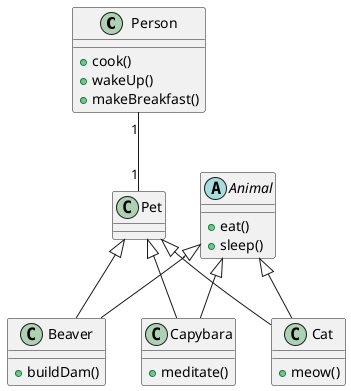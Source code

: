 @startuml

class Person {
    +cook()
    +wakeUp()
    +makeBreakfast()
}

class Pet

abstract class Animal {
    +eat()
    +sleep()
}

class Beaver {
    +buildDam()
}

class Capybara {
    +meditate()
}

class Cat {
    +meow()
}

Person "1" -- "1" Pet
Pet <|-- Beaver
Pet <|-- Capybara
Pet <|-- Cat
Animal <|-- Beaver
Animal <|-- Capybara
Animal <|-- Cat

@enduml